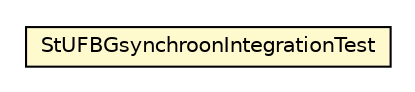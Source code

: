 #!/usr/local/bin/dot
#
# Class diagram 
# Generated by UMLGraph version R5_6-24-gf6e263 (http://www.umlgraph.org/)
#

digraph G {
	edge [fontname="Helvetica",fontsize=10,labelfontname="Helvetica",labelfontsize=10];
	node [fontname="Helvetica",fontsize=10,shape=plaintext];
	nodesep=0.25;
	ranksep=0.5;
	// nl.b3p.brmo.stufbg204.StUFBGsynchroonIntegrationTest
	c5 [label=<<table title="nl.b3p.brmo.stufbg204.StUFBGsynchroonIntegrationTest" border="0" cellborder="1" cellspacing="0" cellpadding="2" port="p" bgcolor="lemonChiffon" href="./StUFBGsynchroonIntegrationTest.html">
		<tr><td><table border="0" cellspacing="0" cellpadding="1">
<tr><td align="center" balign="center"> StUFBGsynchroonIntegrationTest </td></tr>
		</table></td></tr>
		</table>>, URL="./StUFBGsynchroonIntegrationTest.html", fontname="Helvetica", fontcolor="black", fontsize=10.0];
}

